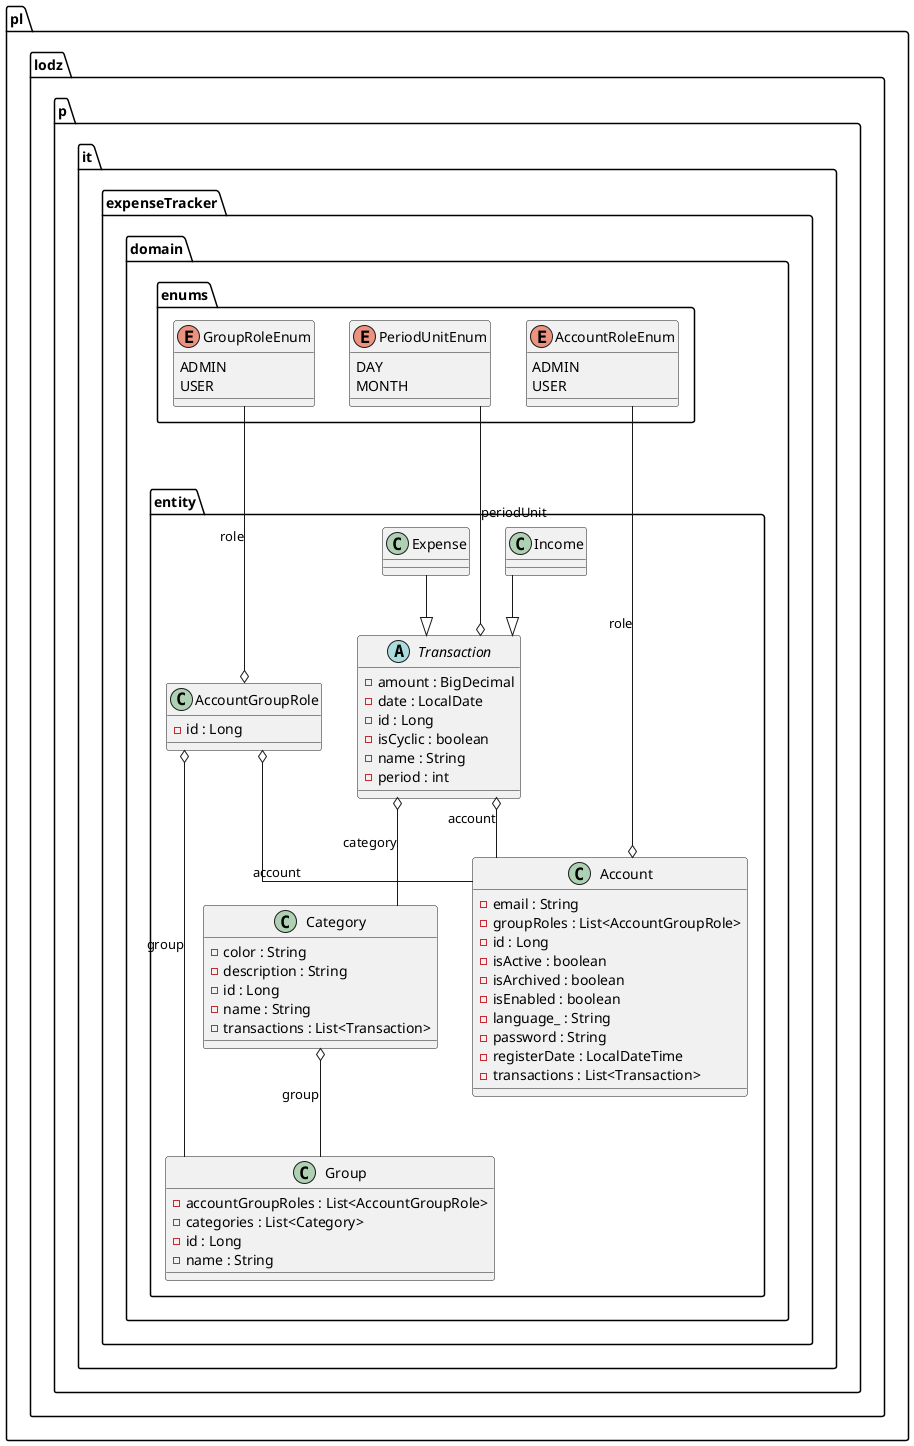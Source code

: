 @startuml



    skinparam linetype polyline
    skinparam linetype ortho

  namespace pl.lodz.p.it.expenseTracker {
    namespace domain.entity {
      class pl.lodz.p.it.expenseTracker.domain.entity.Account {
          - email : String
          - groupRoles : List<AccountGroupRole>
          - id : Long
          - isActive : boolean
          - isArchived : boolean
          - isEnabled : boolean
          - language_ : String
          - password : String
          - registerDate : LocalDateTime
          - transactions : List<Transaction>
      }
    }
  }
  

  namespace pl.lodz.p.it.expenseTracker {
    namespace domain.entity {
      class pl.lodz.p.it.expenseTracker.domain.entity.AccountGroupRole {
          - id : Long
      }
    }
  }
  

  namespace pl.lodz.p.it.expenseTracker {
    namespace domain.entity {
      class pl.lodz.p.it.expenseTracker.domain.entity.Category {
          - color : String
          - description : String
          - id : Long
          - name : String
          - transactions : List<Transaction>
      }
    }
  }
  

  namespace pl.lodz.p.it.expenseTracker {
    namespace domain.entity {
      class pl.lodz.p.it.expenseTracker.domain.entity.Expense {
      }
    }
  }
  

  namespace pl.lodz.p.it.expenseTracker {
    namespace domain.entity {
      class pl.lodz.p.it.expenseTracker.domain.entity.Group {
          - accountGroupRoles : List<AccountGroupRole>
          - categories : List<Category>
          - id : Long
          - name : String
      }
    }
  }
  

  namespace pl.lodz.p.it.expenseTracker {
    namespace domain.entity {
      class pl.lodz.p.it.expenseTracker.domain.entity.Income {
      }
    }
  }

  

    namespace pl.lodz.p.it.expenseTracker {
      namespace domain.enums {
        enum AccountRoleEnum {
          ADMIN
          USER
        }
      }
    }


    namespace pl.lodz.p.it.expenseTracker {
      namespace domain.enums {
        enum GroupRoleEnum {
          ADMIN
          USER
        }
      }
    }


    namespace pl.lodz.p.it.expenseTracker {
      namespace domain.enums {
        enum PeriodUnitEnum {
          DAY
          MONTH
        }
      }
    }

  

  namespace pl.lodz.p.it.expenseTracker {
    namespace domain.entity {
      abstract class pl.lodz.p.it.expenseTracker.domain.entity.Transaction {
          - amount : BigDecimal
          - date : LocalDate
          - id : Long
          - isCyclic : boolean
          - name : String
          - period : int
      }
    }
  }

  pl.lodz.p.it.expenseTracker.domain.entity.Account o--up-- pl.lodz.p.it.expenseTracker.domain.enums.AccountRoleEnum : role
  pl.lodz.p.it.expenseTracker.domain.entity.AccountGroupRole o-- pl.lodz.p.it.expenseTracker.domain.entity.Account : account
  pl.lodz.p.it.expenseTracker.domain.entity.AccountGroupRole o-- pl.lodz.p.it.expenseTracker.domain.entity.Group : group
  pl.lodz.p.it.expenseTracker.domain.entity.AccountGroupRole o--up-- pl.lodz.p.it.expenseTracker.domain.enums.GroupRoleEnum : role
  pl.lodz.p.it.expenseTracker.domain.entity.Category o-- pl.lodz.p.it.expenseTracker.domain.entity.Group : group
  pl.lodz.p.it.expenseTracker.domain.entity.Expense --|> pl.lodz.p.it.expenseTracker.domain.entity.Transaction
  pl.lodz.p.it.expenseTracker.domain.entity.Income --|> pl.lodz.p.it.expenseTracker.domain.entity.Transaction
  pl.lodz.p.it.expenseTracker.domain.entity.Transaction o-- pl.lodz.p.it.expenseTracker.domain.entity.Account : account
  pl.lodz.p.it.expenseTracker.domain.entity.Transaction o-- pl.lodz.p.it.expenseTracker.domain.entity.Category : category
  pl.lodz.p.it.expenseTracker.domain.entity.Transaction o--up-- pl.lodz.p.it.expenseTracker.domain.enums.PeriodUnitEnum : periodUnit


@enduml
